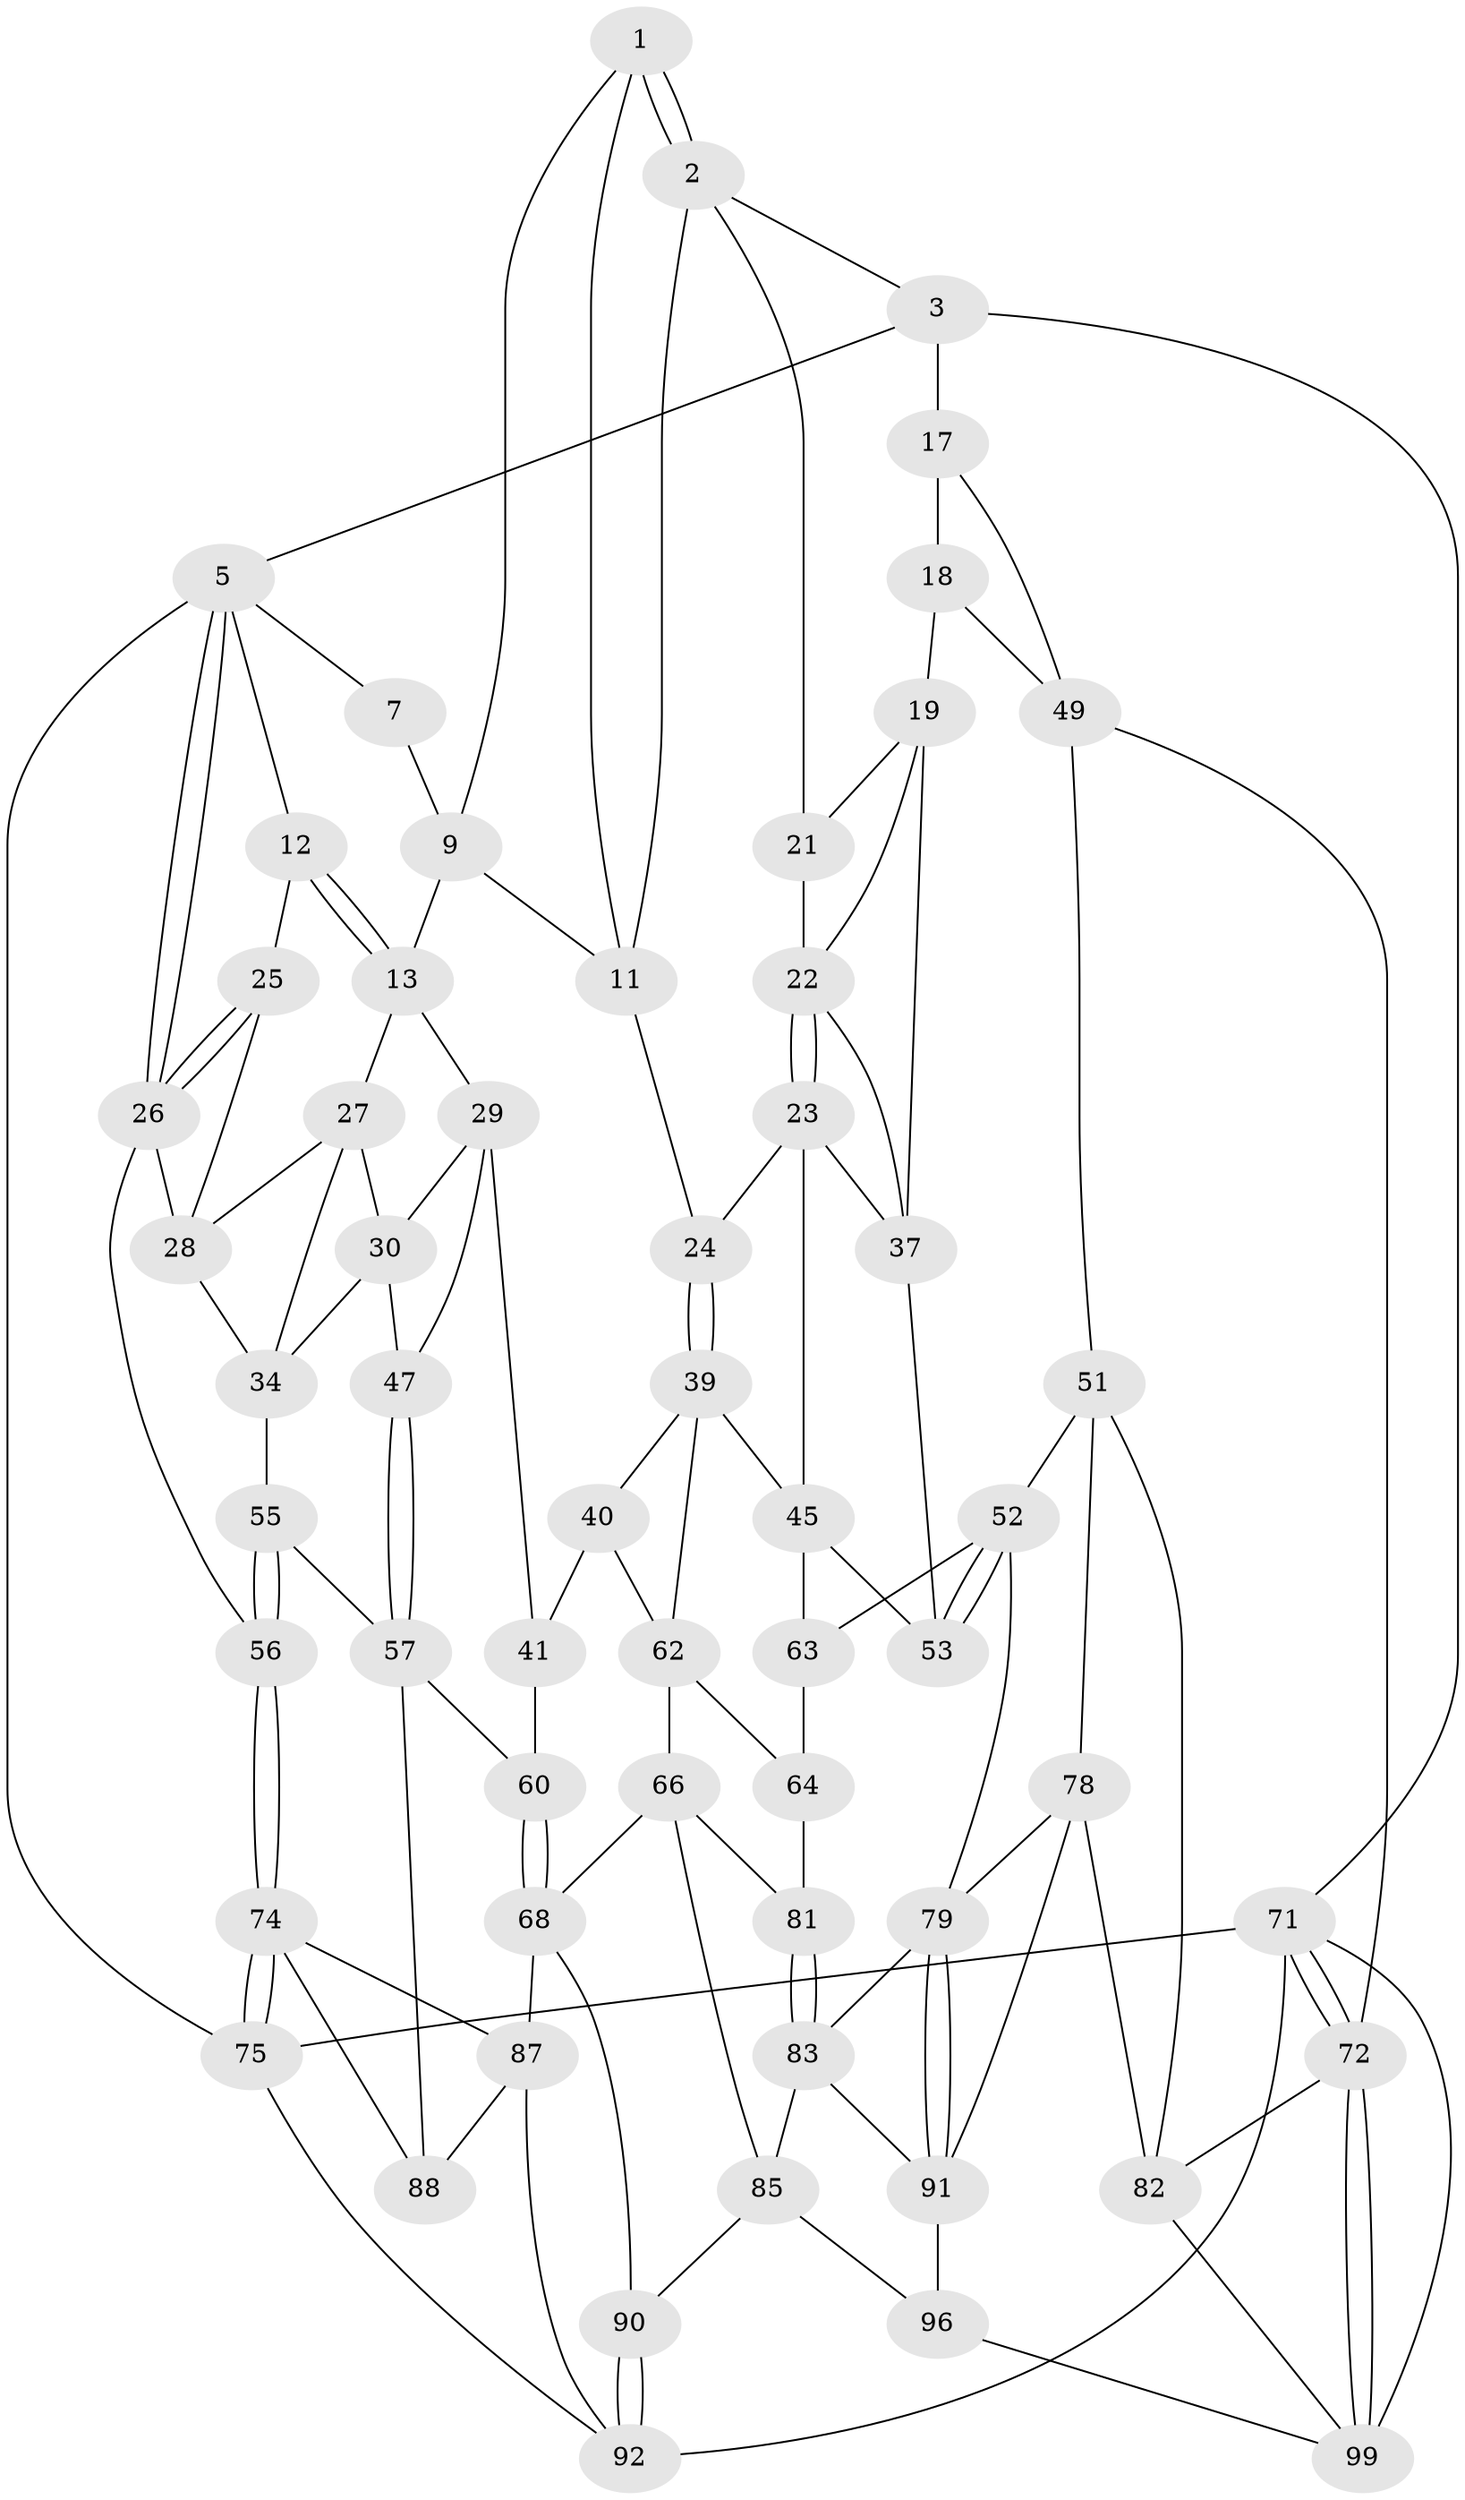 // original degree distribution, {3: 0.0196078431372549, 5: 0.5882352941176471, 4: 0.20588235294117646, 6: 0.18627450980392157}
// Generated by graph-tools (version 1.1) at 2025/11/02/21/25 10:11:13]
// undirected, 59 vertices, 125 edges
graph export_dot {
graph [start="1"]
  node [color=gray90,style=filled];
  1 [pos="+0.5269629331524743+0",super="+8"];
  2 [pos="+0.8059041497358683+0",super="+10"];
  3 [pos="+0.9202573381338083+0",super="+4"];
  5 [pos="+0+0",super="+6"];
  7 [pos="+0.4298833809872431+0"];
  9 [pos="+0.3954930804619493+0.051067762122331016",super="+15"];
  11 [pos="+0.5185859277938761+0.08512197981261171",super="+16"];
  12 [pos="+0.15155350567247763+0.0173541494652433"];
  13 [pos="+0.1840603081451722+0.06986329926890357",super="+14"];
  17 [pos="+0.866049516662454+0.18745401125870298",super="+35"];
  18 [pos="+0.8228105232831835+0.2501332917172218"];
  19 [pos="+0.7984227565384246+0.25566152175514184",super="+20"];
  21 [pos="+0.6886857555668293+0.055765185138114154"];
  22 [pos="+0.5987470440518234+0.2048565001968496",super="+36"];
  23 [pos="+0.5677590387316592+0.21923070280395948",super="+38"];
  24 [pos="+0.540897281402555+0.22124234359865602"];
  25 [pos="+0.01787161098975386+0.17790006258123126"];
  26 [pos="+0+0.16328765856741245",super="+33"];
  27 [pos="+0.13199040001703635+0.17188925985537556",super="+31"];
  28 [pos="+0.04344784984105069+0.21473873984484862",super="+32"];
  29 [pos="+0.30460774946897745+0.21496740564442987",super="+42"];
  30 [pos="+0.1327273394887138+0.26384896230259197",super="+43"];
  34 [pos="+0.08094962090861833+0.3113325456203185",super="+44"];
  37 [pos="+0.6528861039822226+0.32157638403378264",super="+48"];
  39 [pos="+0.4926948267908742+0.3284753163916274",super="+46"];
  40 [pos="+0.4789008934115164+0.3320074631297611",super="+61"];
  41 [pos="+0.3661262531163675+0.3165927022070108",super="+59"];
  45 [pos="+0.6348578119166691+0.3772647637426263",super="+54"];
  47 [pos="+0.29138304860330394+0.28329997444606875"];
  49 [pos="+1+0.3904183024955649",super="+50"];
  51 [pos="+0.9322999189716555+0.47471188896275773",super="+77"];
  52 [pos="+0.821463555755047+0.46148157424118924",super="+69"];
  53 [pos="+0.7596556041104964+0.4046276963807586"];
  55 [pos="+0.013146393761560075+0.5075620429357731"];
  56 [pos="+0+0.5031196314930527"];
  57 [pos="+0.24885621873432776+0.5196673108215032",super="+58"];
  60 [pos="+0.3395436650085942+0.5407710799728808"];
  62 [pos="+0.5292326654168447+0.4578888181007831",super="+65"];
  63 [pos="+0.6548151958468664+0.4710457127725074",super="+70"];
  64 [pos="+0.579789770391904+0.5090599280496587",super="+76"];
  66 [pos="+0.520937338136424+0.5690070230946475",super="+67"];
  68 [pos="+0.3639250631345995+0.5703774867157088",super="+86"];
  71 [pos="+1+1",super="+101"];
  72 [pos="+1+1",super="+73"];
  74 [pos="+0+1",super="+94"];
  75 [pos="+0+1"];
  78 [pos="+0.8658672014755688+0.6968283050226987",super="+97"];
  79 [pos="+0.7962715722027851+0.6709712102207425",super="+80"];
  81 [pos="+0.6482928531127216+0.588755807900171"];
  82 [pos="+0.9725414170648193+0.7689780991286506",super="+98"];
  83 [pos="+0.6035424528867213+0.6657121283938441",super="+84"];
  85 [pos="+0.544741997938278+0.6797202458930885",super="+89"];
  87 [pos="+0.2258613031657694+0.7091200935686657",super="+93"];
  88 [pos="+0.06265449012927349+0.550432769103046"];
  90 [pos="+0.3662445818956242+0.8455067302951159"];
  91 [pos="+0.6660684436806683+0.7667128625948089",super="+95"];
  92 [pos="+0.2906086337906411+0.8800202292006536",super="+102"];
  96 [pos="+0.5990548859213685+0.974447400176987"];
  99 [pos="+0.8168841958852426+0.9279843766995222",super="+100"];
  1 -- 2;
  1 -- 2;
  1 -- 11;
  1 -- 9;
  2 -- 3;
  2 -- 11;
  2 -- 21;
  3 -- 17 [weight=2];
  3 -- 5;
  3 -- 71;
  5 -- 26;
  5 -- 26;
  5 -- 75;
  5 -- 12;
  5 -- 7;
  7 -- 9;
  9 -- 13;
  9 -- 11;
  11 -- 24;
  12 -- 13;
  12 -- 13;
  12 -- 25;
  13 -- 27;
  13 -- 29;
  17 -- 18;
  17 -- 49;
  18 -- 19;
  18 -- 49;
  19 -- 37;
  19 -- 21;
  19 -- 22;
  21 -- 22;
  22 -- 23;
  22 -- 23;
  22 -- 37;
  23 -- 24;
  23 -- 45;
  23 -- 37;
  24 -- 39;
  24 -- 39;
  25 -- 26;
  25 -- 26;
  25 -- 28;
  26 -- 56;
  26 -- 28;
  27 -- 28;
  27 -- 34;
  27 -- 30;
  28 -- 34;
  29 -- 30;
  29 -- 41;
  29 -- 47;
  30 -- 47;
  30 -- 34;
  34 -- 55;
  37 -- 53;
  39 -- 40;
  39 -- 45;
  39 -- 62;
  40 -- 41 [weight=2];
  40 -- 62;
  41 -- 60;
  45 -- 53;
  45 -- 63;
  47 -- 57;
  47 -- 57;
  49 -- 72;
  49 -- 51;
  51 -- 52;
  51 -- 82;
  51 -- 78;
  52 -- 53;
  52 -- 53;
  52 -- 63;
  52 -- 79;
  55 -- 56;
  55 -- 56;
  55 -- 57;
  56 -- 74;
  56 -- 74;
  57 -- 60;
  57 -- 88;
  60 -- 68;
  60 -- 68;
  62 -- 64;
  62 -- 66;
  63 -- 64 [weight=2];
  64 -- 81;
  66 -- 81;
  66 -- 68;
  66 -- 85;
  68 -- 90;
  68 -- 87;
  71 -- 72;
  71 -- 72;
  71 -- 75;
  71 -- 99;
  71 -- 92;
  72 -- 99;
  72 -- 99;
  72 -- 82;
  74 -- 75;
  74 -- 75;
  74 -- 88;
  74 -- 87;
  75 -- 92;
  78 -- 79;
  78 -- 91;
  78 -- 82;
  79 -- 91;
  79 -- 91;
  79 -- 83;
  81 -- 83;
  81 -- 83;
  82 -- 99;
  83 -- 91;
  83 -- 85;
  85 -- 96;
  85 -- 90;
  87 -- 88;
  87 -- 92;
  90 -- 92;
  90 -- 92;
  91 -- 96;
  96 -- 99;
}
